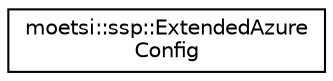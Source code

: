 digraph "Graphical Class Hierarchy"
{
 // LATEX_PDF_SIZE
  edge [fontname="Helvetica",fontsize="10",labelfontname="Helvetica",labelfontsize="10"];
  node [fontname="Helvetica",fontsize="10",shape=record];
  rankdir="LR";
  Node0 [label="moetsi::ssp::ExtendedAzure\lConfig",height=0.2,width=0.4,color="black", fillcolor="white", style="filled",URL="$structmoetsi_1_1ssp_1_1ExtendedAzureConfig.html",tooltip="Azure Kinect configuration."];
}
